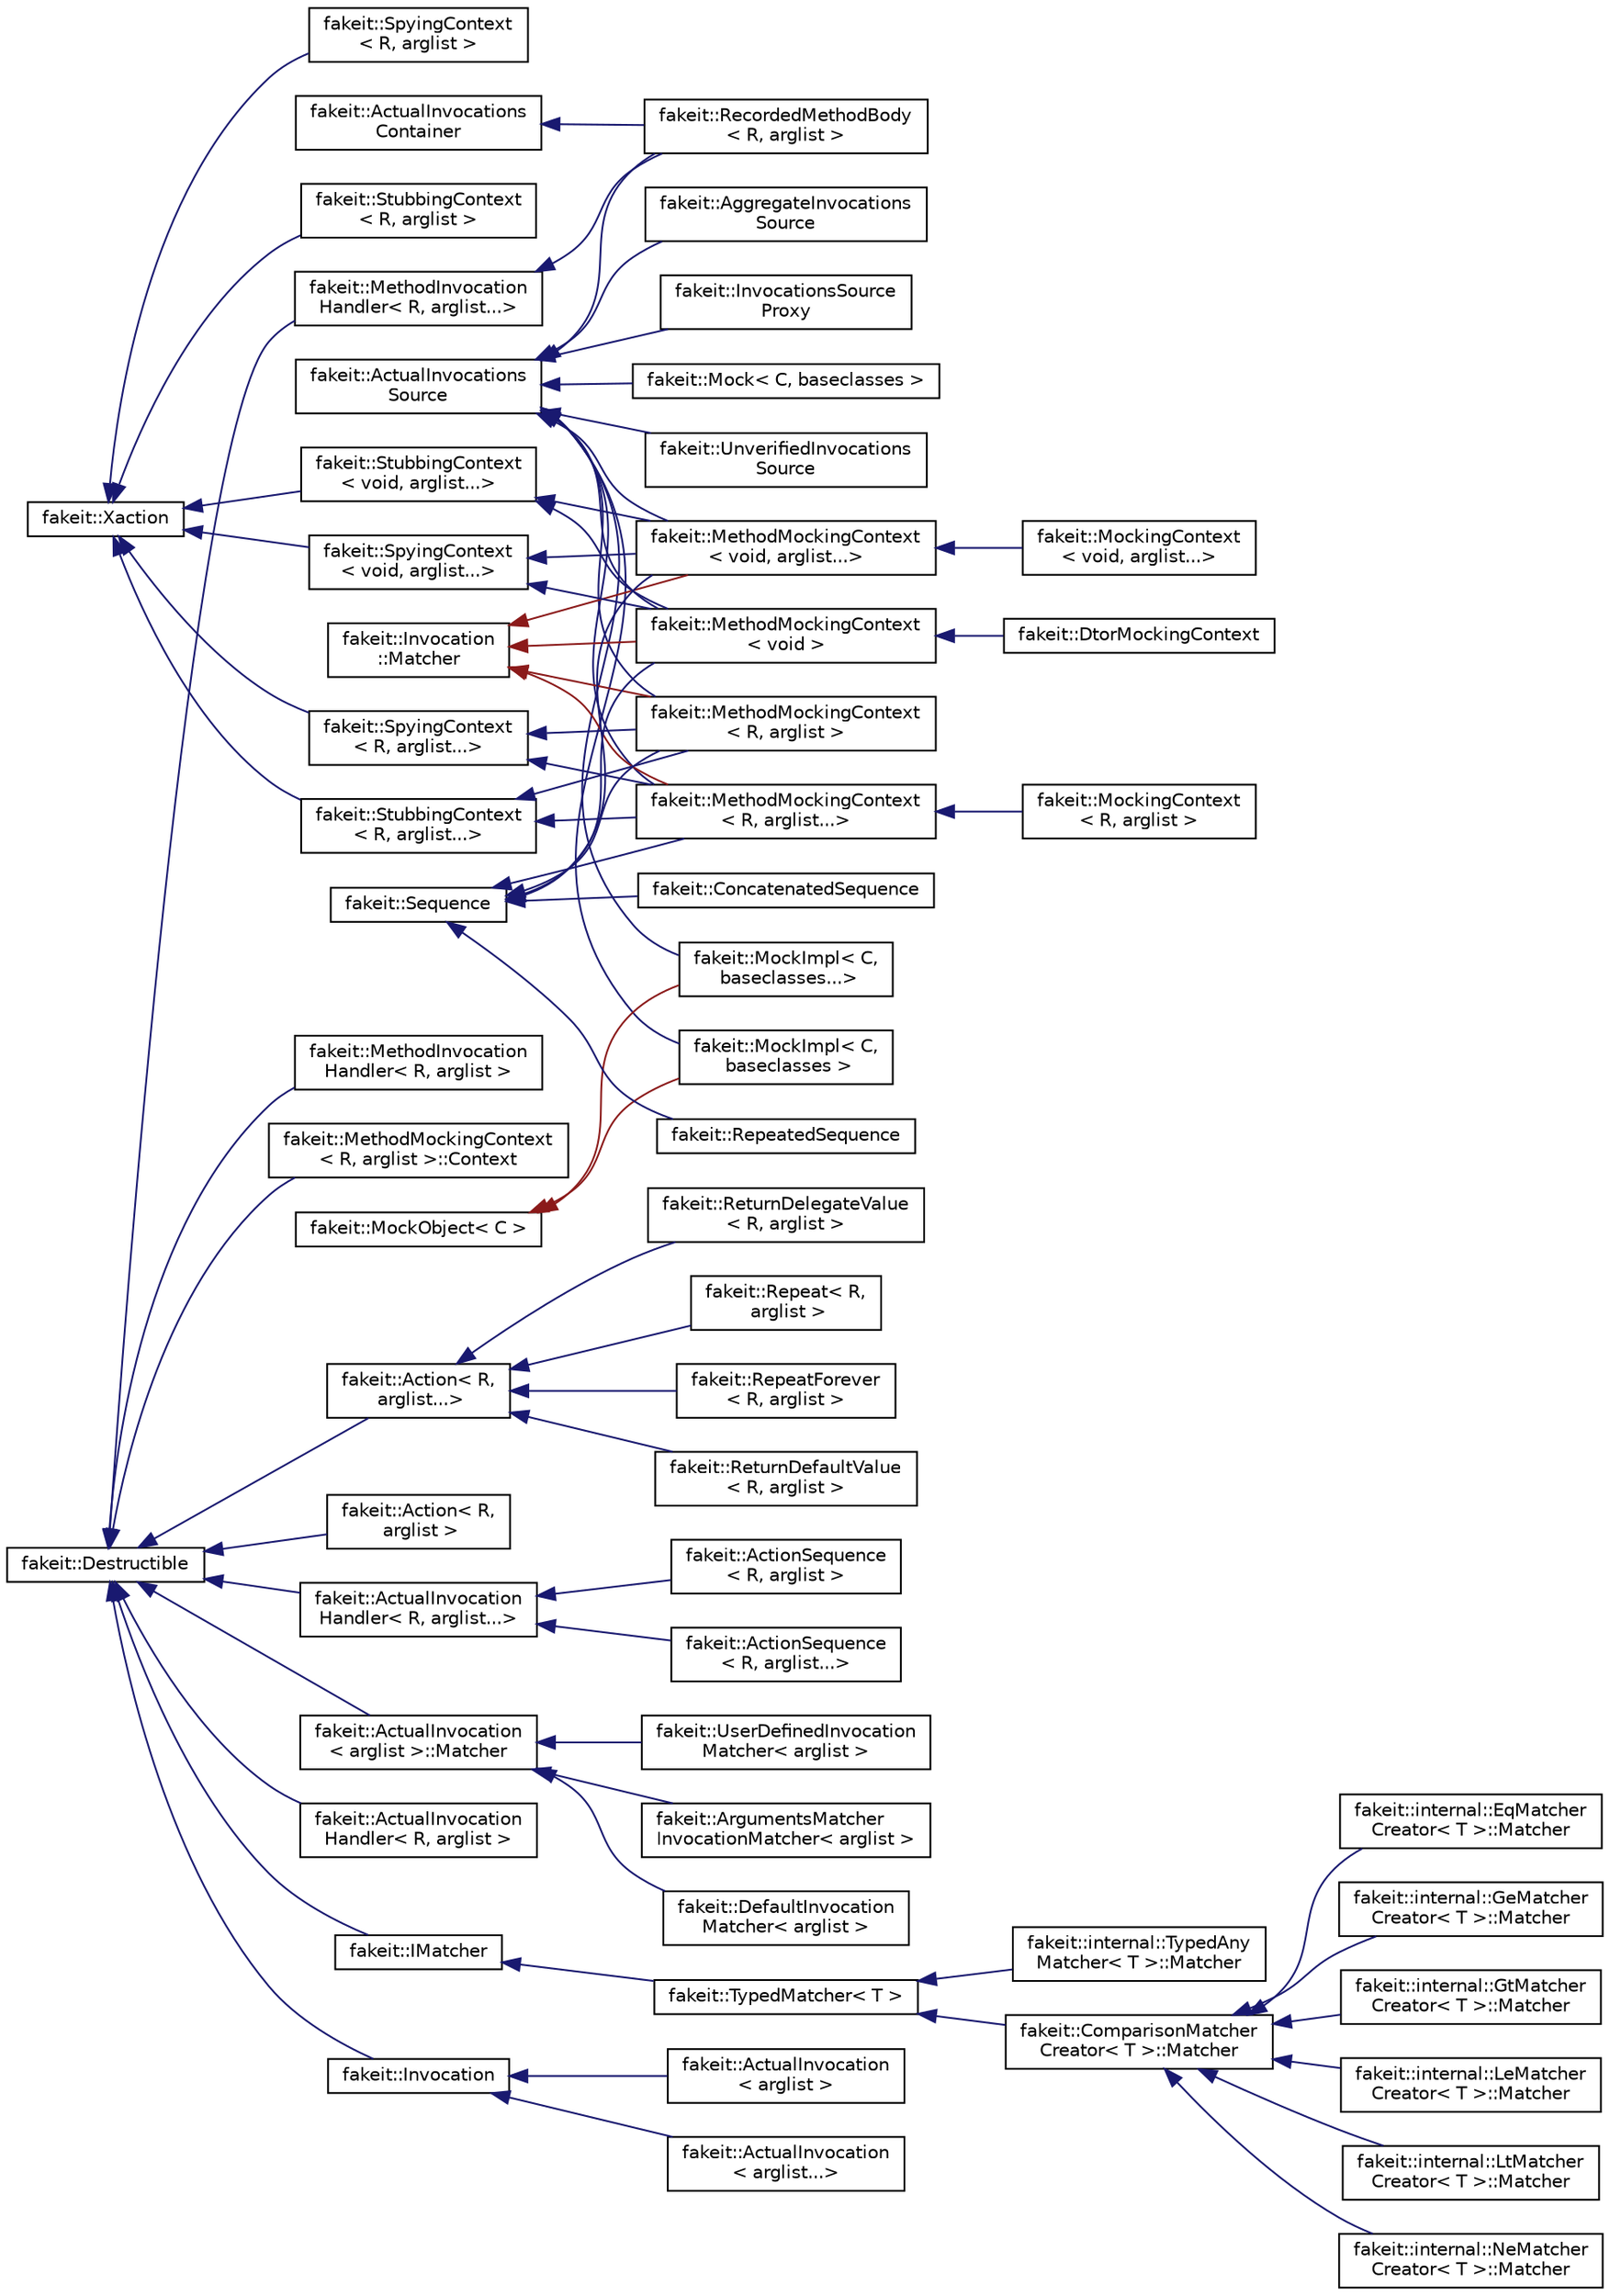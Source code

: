 digraph "Graphical Class Hierarchy"
{
  edge [fontname="Helvetica",fontsize="10",labelfontname="Helvetica",labelfontsize="10"];
  node [fontname="Helvetica",fontsize="10",shape=record];
  rankdir="LR";
  Node1 [label="fakeit::ActualInvocations\lContainer",height=0.2,width=0.4,color="black", fillcolor="white", style="filled",URL="$d5/d50/structfakeit_1_1ActualInvocationsContainer.html"];
  Node1 -> Node2 [dir="back",color="midnightblue",fontsize="10",style="solid",fontname="Helvetica"];
  Node2 [label="fakeit::RecordedMethodBody\l\< R, arglist \>",height=0.2,width=0.4,color="black", fillcolor="white", style="filled",URL="$d8/d03/classfakeit_1_1RecordedMethodBody.html"];
  Node3 [label="fakeit::ActualInvocations\lSource",height=0.2,width=0.4,color="black", fillcolor="white", style="filled",URL="$d4/d8c/structfakeit_1_1ActualInvocationsSource.html"];
  Node3 -> Node4 [dir="back",color="midnightblue",fontsize="10",style="solid",fontname="Helvetica"];
  Node4 [label="fakeit::AggregateInvocations\lSource",height=0.2,width=0.4,color="black", fillcolor="white", style="filled",URL="$da/d5e/structfakeit_1_1AggregateInvocationsSource.html"];
  Node3 -> Node5 [dir="back",color="midnightblue",fontsize="10",style="solid",fontname="Helvetica"];
  Node5 [label="fakeit::InvocationsSource\lProxy",height=0.2,width=0.4,color="black", fillcolor="white", style="filled",URL="$d5/d55/structfakeit_1_1InvocationsSourceProxy.html"];
  Node3 -> Node6 [dir="back",color="midnightblue",fontsize="10",style="solid",fontname="Helvetica"];
  Node6 [label="fakeit::MethodMockingContext\l\< R, arglist \>",height=0.2,width=0.4,color="black", fillcolor="white", style="filled",URL="$df/d64/classfakeit_1_1MethodMockingContext.html"];
  Node3 -> Node7 [dir="back",color="midnightblue",fontsize="10",style="solid",fontname="Helvetica"];
  Node7 [label="fakeit::Mock\< C, baseclasses \>",height=0.2,width=0.4,color="black", fillcolor="white", style="filled",URL="$dd/da0/classfakeit_1_1Mock.html"];
  Node3 -> Node8 [dir="back",color="midnightblue",fontsize="10",style="solid",fontname="Helvetica"];
  Node8 [label="fakeit::MockImpl\< C,\l baseclasses \>",height=0.2,width=0.4,color="black", fillcolor="white", style="filled",URL="$d8/d6b/classfakeit_1_1MockImpl.html"];
  Node3 -> Node2 [dir="back",color="midnightblue",fontsize="10",style="solid",fontname="Helvetica"];
  Node3 -> Node9 [dir="back",color="midnightblue",fontsize="10",style="solid",fontname="Helvetica"];
  Node9 [label="fakeit::UnverifiedInvocations\lSource",height=0.2,width=0.4,color="black", fillcolor="white", style="filled",URL="$db/def/structfakeit_1_1UnverifiedInvocationsSource.html"];
  Node3 -> Node10 [dir="back",color="midnightblue",fontsize="10",style="solid",fontname="Helvetica"];
  Node10 [label="fakeit::MethodMockingContext\l\< R, arglist...\>",height=0.2,width=0.4,color="black", fillcolor="white", style="filled",URL="$df/d64/classfakeit_1_1MethodMockingContext.html"];
  Node10 -> Node11 [dir="back",color="midnightblue",fontsize="10",style="solid",fontname="Helvetica"];
  Node11 [label="fakeit::MockingContext\l\< R, arglist \>",height=0.2,width=0.4,color="black", fillcolor="white", style="filled",URL="$de/de1/classfakeit_1_1MockingContext.html"];
  Node3 -> Node12 [dir="back",color="midnightblue",fontsize="10",style="solid",fontname="Helvetica"];
  Node12 [label="fakeit::MethodMockingContext\l\< void \>",height=0.2,width=0.4,color="black", fillcolor="white", style="filled",URL="$df/d64/classfakeit_1_1MethodMockingContext.html"];
  Node12 -> Node13 [dir="back",color="midnightblue",fontsize="10",style="solid",fontname="Helvetica"];
  Node13 [label="fakeit::DtorMockingContext",height=0.2,width=0.4,color="black", fillcolor="white", style="filled",URL="$d6/d31/classfakeit_1_1DtorMockingContext.html"];
  Node3 -> Node14 [dir="back",color="midnightblue",fontsize="10",style="solid",fontname="Helvetica"];
  Node14 [label="fakeit::MethodMockingContext\l\< void, arglist...\>",height=0.2,width=0.4,color="black", fillcolor="white", style="filled",URL="$df/d64/classfakeit_1_1MethodMockingContext.html"];
  Node14 -> Node15 [dir="back",color="midnightblue",fontsize="10",style="solid",fontname="Helvetica"];
  Node15 [label="fakeit::MockingContext\l\< void, arglist...\>",height=0.2,width=0.4,color="black", fillcolor="white", style="filled",URL="$d1/d4d/classfakeit_1_1MockingContext_3_01void_00_01arglist_8_8_8_4.html"];
  Node3 -> Node16 [dir="back",color="midnightblue",fontsize="10",style="solid",fontname="Helvetica"];
  Node16 [label="fakeit::MockImpl\< C,\l baseclasses...\>",height=0.2,width=0.4,color="black", fillcolor="white", style="filled",URL="$d8/d6b/classfakeit_1_1MockImpl.html"];
  Node17 [label="fakeit::Destructible",height=0.2,width=0.4,color="black", fillcolor="white", style="filled",URL="$d3/d31/classfakeit_1_1Destructible.html"];
  Node17 -> Node18 [dir="back",color="midnightblue",fontsize="10",style="solid",fontname="Helvetica"];
  Node18 [label="fakeit::Action\< R,\l arglist...\>",height=0.2,width=0.4,color="black", fillcolor="white", style="filled",URL="$d0/d1b/structfakeit_1_1Action.html"];
  Node18 -> Node19 [dir="back",color="midnightblue",fontsize="10",style="solid",fontname="Helvetica"];
  Node19 [label="fakeit::Repeat\< R,\l arglist \>",height=0.2,width=0.4,color="black", fillcolor="white", style="filled",URL="$d1/dc5/structfakeit_1_1Repeat.html"];
  Node18 -> Node20 [dir="back",color="midnightblue",fontsize="10",style="solid",fontname="Helvetica"];
  Node20 [label="fakeit::RepeatForever\l\< R, arglist \>",height=0.2,width=0.4,color="black", fillcolor="white", style="filled",URL="$d8/d85/structfakeit_1_1RepeatForever.html"];
  Node18 -> Node21 [dir="back",color="midnightblue",fontsize="10",style="solid",fontname="Helvetica"];
  Node21 [label="fakeit::ReturnDefaultValue\l\< R, arglist \>",height=0.2,width=0.4,color="black", fillcolor="white", style="filled",URL="$d0/d75/structfakeit_1_1ReturnDefaultValue.html"];
  Node18 -> Node22 [dir="back",color="midnightblue",fontsize="10",style="solid",fontname="Helvetica"];
  Node22 [label="fakeit::ReturnDelegateValue\l\< R, arglist \>",height=0.2,width=0.4,color="black", fillcolor="white", style="filled",URL="$d9/d92/structfakeit_1_1ReturnDelegateValue.html"];
  Node17 -> Node23 [dir="back",color="midnightblue",fontsize="10",style="solid",fontname="Helvetica"];
  Node23 [label="fakeit::ActualInvocation\lHandler\< R, arglist...\>",height=0.2,width=0.4,color="black", fillcolor="white", style="filled",URL="$d1/d8c/structfakeit_1_1ActualInvocationHandler.html"];
  Node23 -> Node24 [dir="back",color="midnightblue",fontsize="10",style="solid",fontname="Helvetica"];
  Node24 [label="fakeit::ActionSequence\l\< R, arglist...\>",height=0.2,width=0.4,color="black", fillcolor="white", style="filled",URL="$dc/d5b/structfakeit_1_1ActionSequence.html"];
  Node23 -> Node25 [dir="back",color="midnightblue",fontsize="10",style="solid",fontname="Helvetica"];
  Node25 [label="fakeit::ActionSequence\l\< R, arglist \>",height=0.2,width=0.4,color="black", fillcolor="white", style="filled",URL="$dc/d5b/structfakeit_1_1ActionSequence.html"];
  Node17 -> Node26 [dir="back",color="midnightblue",fontsize="10",style="solid",fontname="Helvetica"];
  Node26 [label="fakeit::Action\< R,\l arglist \>",height=0.2,width=0.4,color="black", fillcolor="white", style="filled",URL="$d0/d1b/structfakeit_1_1Action.html"];
  Node17 -> Node27 [dir="back",color="midnightblue",fontsize="10",style="solid",fontname="Helvetica"];
  Node27 [label="fakeit::ActualInvocation\l\< arglist \>::Matcher",height=0.2,width=0.4,color="black", fillcolor="white", style="filled",URL="$dc/de7/structfakeit_1_1ActualInvocation_1_1Matcher.html"];
  Node27 -> Node28 [dir="back",color="midnightblue",fontsize="10",style="solid",fontname="Helvetica"];
  Node28 [label="fakeit::ArgumentsMatcher\lInvocationMatcher\< arglist \>",height=0.2,width=0.4,color="black", fillcolor="white", style="filled",URL="$df/df7/structfakeit_1_1ArgumentsMatcherInvocationMatcher.html"];
  Node27 -> Node29 [dir="back",color="midnightblue",fontsize="10",style="solid",fontname="Helvetica"];
  Node29 [label="fakeit::DefaultInvocation\lMatcher\< arglist \>",height=0.2,width=0.4,color="black", fillcolor="white", style="filled",URL="$da/d84/structfakeit_1_1DefaultInvocationMatcher.html"];
  Node27 -> Node30 [dir="back",color="midnightblue",fontsize="10",style="solid",fontname="Helvetica"];
  Node30 [label="fakeit::UserDefinedInvocation\lMatcher\< arglist \>",height=0.2,width=0.4,color="black", fillcolor="white", style="filled",URL="$de/dff/structfakeit_1_1UserDefinedInvocationMatcher.html"];
  Node17 -> Node31 [dir="back",color="midnightblue",fontsize="10",style="solid",fontname="Helvetica"];
  Node31 [label="fakeit::ActualInvocation\lHandler\< R, arglist \>",height=0.2,width=0.4,color="black", fillcolor="white", style="filled",URL="$d1/d8c/structfakeit_1_1ActualInvocationHandler.html"];
  Node17 -> Node32 [dir="back",color="midnightblue",fontsize="10",style="solid",fontname="Helvetica"];
  Node32 [label="fakeit::IMatcher",height=0.2,width=0.4,color="black", fillcolor="white", style="filled",URL="$d5/dc6/structfakeit_1_1IMatcher.html"];
  Node32 -> Node33 [dir="back",color="midnightblue",fontsize="10",style="solid",fontname="Helvetica"];
  Node33 [label="fakeit::TypedMatcher\< T \>",height=0.2,width=0.4,color="black", fillcolor="white", style="filled",URL="$d3/ddb/structfakeit_1_1TypedMatcher.html"];
  Node33 -> Node34 [dir="back",color="midnightblue",fontsize="10",style="solid",fontname="Helvetica"];
  Node34 [label="fakeit::ComparisonMatcher\lCreator\< T \>::Matcher",height=0.2,width=0.4,color="black", fillcolor="white", style="filled",URL="$dc/d72/structfakeit_1_1ComparisonMatcherCreator_1_1Matcher.html"];
  Node34 -> Node35 [dir="back",color="midnightblue",fontsize="10",style="solid",fontname="Helvetica"];
  Node35 [label="fakeit::internal::EqMatcher\lCreator\< T \>::Matcher",height=0.2,width=0.4,color="black", fillcolor="white", style="filled",URL="$d3/d7b/structfakeit_1_1internal_1_1EqMatcherCreator_1_1Matcher.html"];
  Node34 -> Node36 [dir="back",color="midnightblue",fontsize="10",style="solid",fontname="Helvetica"];
  Node36 [label="fakeit::internal::GeMatcher\lCreator\< T \>::Matcher",height=0.2,width=0.4,color="black", fillcolor="white", style="filled",URL="$d9/dfb/structfakeit_1_1internal_1_1GeMatcherCreator_1_1Matcher.html"];
  Node34 -> Node37 [dir="back",color="midnightblue",fontsize="10",style="solid",fontname="Helvetica"];
  Node37 [label="fakeit::internal::GtMatcher\lCreator\< T \>::Matcher",height=0.2,width=0.4,color="black", fillcolor="white", style="filled",URL="$d7/df9/structfakeit_1_1internal_1_1GtMatcherCreator_1_1Matcher.html"];
  Node34 -> Node38 [dir="back",color="midnightblue",fontsize="10",style="solid",fontname="Helvetica"];
  Node38 [label="fakeit::internal::LeMatcher\lCreator\< T \>::Matcher",height=0.2,width=0.4,color="black", fillcolor="white", style="filled",URL="$db/d6f/structfakeit_1_1internal_1_1LeMatcherCreator_1_1Matcher.html"];
  Node34 -> Node39 [dir="back",color="midnightblue",fontsize="10",style="solid",fontname="Helvetica"];
  Node39 [label="fakeit::internal::LtMatcher\lCreator\< T \>::Matcher",height=0.2,width=0.4,color="black", fillcolor="white", style="filled",URL="$db/d74/structfakeit_1_1internal_1_1LtMatcherCreator_1_1Matcher.html"];
  Node34 -> Node40 [dir="back",color="midnightblue",fontsize="10",style="solid",fontname="Helvetica"];
  Node40 [label="fakeit::internal::NeMatcher\lCreator\< T \>::Matcher",height=0.2,width=0.4,color="black", fillcolor="white", style="filled",URL="$d4/d94/structfakeit_1_1internal_1_1NeMatcherCreator_1_1Matcher.html"];
  Node33 -> Node41 [dir="back",color="midnightblue",fontsize="10",style="solid",fontname="Helvetica"];
  Node41 [label="fakeit::internal::TypedAny\lMatcher\< T \>::Matcher",height=0.2,width=0.4,color="black", fillcolor="white", style="filled",URL="$d0/dd9/structfakeit_1_1internal_1_1TypedAnyMatcher_1_1Matcher.html"];
  Node17 -> Node42 [dir="back",color="midnightblue",fontsize="10",style="solid",fontname="Helvetica"];
  Node42 [label="fakeit::Invocation",height=0.2,width=0.4,color="black", fillcolor="white", style="filled",URL="$d2/df6/structfakeit_1_1Invocation.html"];
  Node42 -> Node43 [dir="back",color="midnightblue",fontsize="10",style="solid",fontname="Helvetica"];
  Node43 [label="fakeit::ActualInvocation\l\< arglist...\>",height=0.2,width=0.4,color="black", fillcolor="white", style="filled",URL="$d1/d9c/structfakeit_1_1ActualInvocation.html"];
  Node42 -> Node44 [dir="back",color="midnightblue",fontsize="10",style="solid",fontname="Helvetica"];
  Node44 [label="fakeit::ActualInvocation\l\< arglist \>",height=0.2,width=0.4,color="black", fillcolor="white", style="filled",URL="$d1/d9c/structfakeit_1_1ActualInvocation.html"];
  Node17 -> Node45 [dir="back",color="midnightblue",fontsize="10",style="solid",fontname="Helvetica"];
  Node45 [label="fakeit::MethodInvocation\lHandler\< R, arglist \>",height=0.2,width=0.4,color="black", fillcolor="white", style="filled",URL="$d5/d4f/structfakeit_1_1MethodInvocationHandler.html"];
  Node17 -> Node46 [dir="back",color="midnightblue",fontsize="10",style="solid",fontname="Helvetica"];
  Node46 [label="fakeit::MethodMockingContext\l\< R, arglist \>::Context",height=0.2,width=0.4,color="black", fillcolor="white", style="filled",URL="$d6/dc4/structfakeit_1_1MethodMockingContext_1_1Context.html"];
  Node17 -> Node47 [dir="back",color="midnightblue",fontsize="10",style="solid",fontname="Helvetica"];
  Node47 [label="fakeit::MethodInvocation\lHandler\< R, arglist...\>",height=0.2,width=0.4,color="black", fillcolor="white", style="filled",URL="$d5/d4f/structfakeit_1_1MethodInvocationHandler.html"];
  Node47 -> Node2 [dir="back",color="midnightblue",fontsize="10",style="solid",fontname="Helvetica"];
  Node48 [label="fakeit::Invocation\l::Matcher",height=0.2,width=0.4,color="black", fillcolor="white", style="filled",URL="$d3/d20/structfakeit_1_1Invocation_1_1Matcher.html"];
  Node48 -> Node6 [dir="back",color="firebrick4",fontsize="10",style="solid",fontname="Helvetica"];
  Node48 -> Node10 [dir="back",color="firebrick4",fontsize="10",style="solid",fontname="Helvetica"];
  Node48 -> Node12 [dir="back",color="firebrick4",fontsize="10",style="solid",fontname="Helvetica"];
  Node48 -> Node14 [dir="back",color="firebrick4",fontsize="10",style="solid",fontname="Helvetica"];
  Node49 [label="fakeit::MockObject\< C \>",height=0.2,width=0.4,color="black", fillcolor="white", style="filled",URL="$d2/d55/structfakeit_1_1MockObject.html"];
  Node49 -> Node8 [dir="back",color="firebrick4",fontsize="10",style="solid",fontname="Helvetica"];
  Node49 -> Node16 [dir="back",color="firebrick4",fontsize="10",style="solid",fontname="Helvetica"];
  Node50 [label="fakeit::Sequence",height=0.2,width=0.4,color="black", fillcolor="white", style="filled",URL="$dd/dd8/classfakeit_1_1Sequence.html"];
  Node50 -> Node51 [dir="back",color="midnightblue",fontsize="10",style="solid",fontname="Helvetica"];
  Node51 [label="fakeit::ConcatenatedSequence",height=0.2,width=0.4,color="black", fillcolor="white", style="filled",URL="$de/d31/classfakeit_1_1ConcatenatedSequence.html"];
  Node50 -> Node6 [dir="back",color="midnightblue",fontsize="10",style="solid",fontname="Helvetica"];
  Node50 -> Node52 [dir="back",color="midnightblue",fontsize="10",style="solid",fontname="Helvetica"];
  Node52 [label="fakeit::RepeatedSequence",height=0.2,width=0.4,color="black", fillcolor="white", style="filled",URL="$db/d6a/classfakeit_1_1RepeatedSequence.html"];
  Node50 -> Node10 [dir="back",color="midnightblue",fontsize="10",style="solid",fontname="Helvetica"];
  Node50 -> Node12 [dir="back",color="midnightblue",fontsize="10",style="solid",fontname="Helvetica"];
  Node50 -> Node14 [dir="back",color="midnightblue",fontsize="10",style="solid",fontname="Helvetica"];
  Node53 [label="fakeit::Xaction",height=0.2,width=0.4,color="black", fillcolor="white", style="filled",URL="$d6/d39/structfakeit_1_1Xaction.html"];
  Node53 -> Node54 [dir="back",color="midnightblue",fontsize="10",style="solid",fontname="Helvetica"];
  Node54 [label="fakeit::SpyingContext\l\< R, arglist \>",height=0.2,width=0.4,color="black", fillcolor="white", style="filled",URL="$df/d1c/structfakeit_1_1SpyingContext.html"];
  Node53 -> Node55 [dir="back",color="midnightblue",fontsize="10",style="solid",fontname="Helvetica"];
  Node55 [label="fakeit::StubbingContext\l\< R, arglist \>",height=0.2,width=0.4,color="black", fillcolor="white", style="filled",URL="$db/d27/structfakeit_1_1StubbingContext.html"];
  Node53 -> Node56 [dir="back",color="midnightblue",fontsize="10",style="solid",fontname="Helvetica"];
  Node56 [label="fakeit::SpyingContext\l\< R, arglist...\>",height=0.2,width=0.4,color="black", fillcolor="white", style="filled",URL="$df/d1c/structfakeit_1_1SpyingContext.html"];
  Node56 -> Node6 [dir="back",color="midnightblue",fontsize="10",style="solid",fontname="Helvetica"];
  Node56 -> Node10 [dir="back",color="midnightblue",fontsize="10",style="solid",fontname="Helvetica"];
  Node53 -> Node57 [dir="back",color="midnightblue",fontsize="10",style="solid",fontname="Helvetica"];
  Node57 [label="fakeit::SpyingContext\l\< void, arglist...\>",height=0.2,width=0.4,color="black", fillcolor="white", style="filled",URL="$df/d1c/structfakeit_1_1SpyingContext.html"];
  Node57 -> Node12 [dir="back",color="midnightblue",fontsize="10",style="solid",fontname="Helvetica"];
  Node57 -> Node14 [dir="back",color="midnightblue",fontsize="10",style="solid",fontname="Helvetica"];
  Node53 -> Node58 [dir="back",color="midnightblue",fontsize="10",style="solid",fontname="Helvetica"];
  Node58 [label="fakeit::StubbingContext\l\< R, arglist...\>",height=0.2,width=0.4,color="black", fillcolor="white", style="filled",URL="$db/d27/structfakeit_1_1StubbingContext.html"];
  Node58 -> Node6 [dir="back",color="midnightblue",fontsize="10",style="solid",fontname="Helvetica"];
  Node58 -> Node10 [dir="back",color="midnightblue",fontsize="10",style="solid",fontname="Helvetica"];
  Node53 -> Node59 [dir="back",color="midnightblue",fontsize="10",style="solid",fontname="Helvetica"];
  Node59 [label="fakeit::StubbingContext\l\< void, arglist...\>",height=0.2,width=0.4,color="black", fillcolor="white", style="filled",URL="$db/d27/structfakeit_1_1StubbingContext.html"];
  Node59 -> Node12 [dir="back",color="midnightblue",fontsize="10",style="solid",fontname="Helvetica"];
  Node59 -> Node14 [dir="back",color="midnightblue",fontsize="10",style="solid",fontname="Helvetica"];
}
